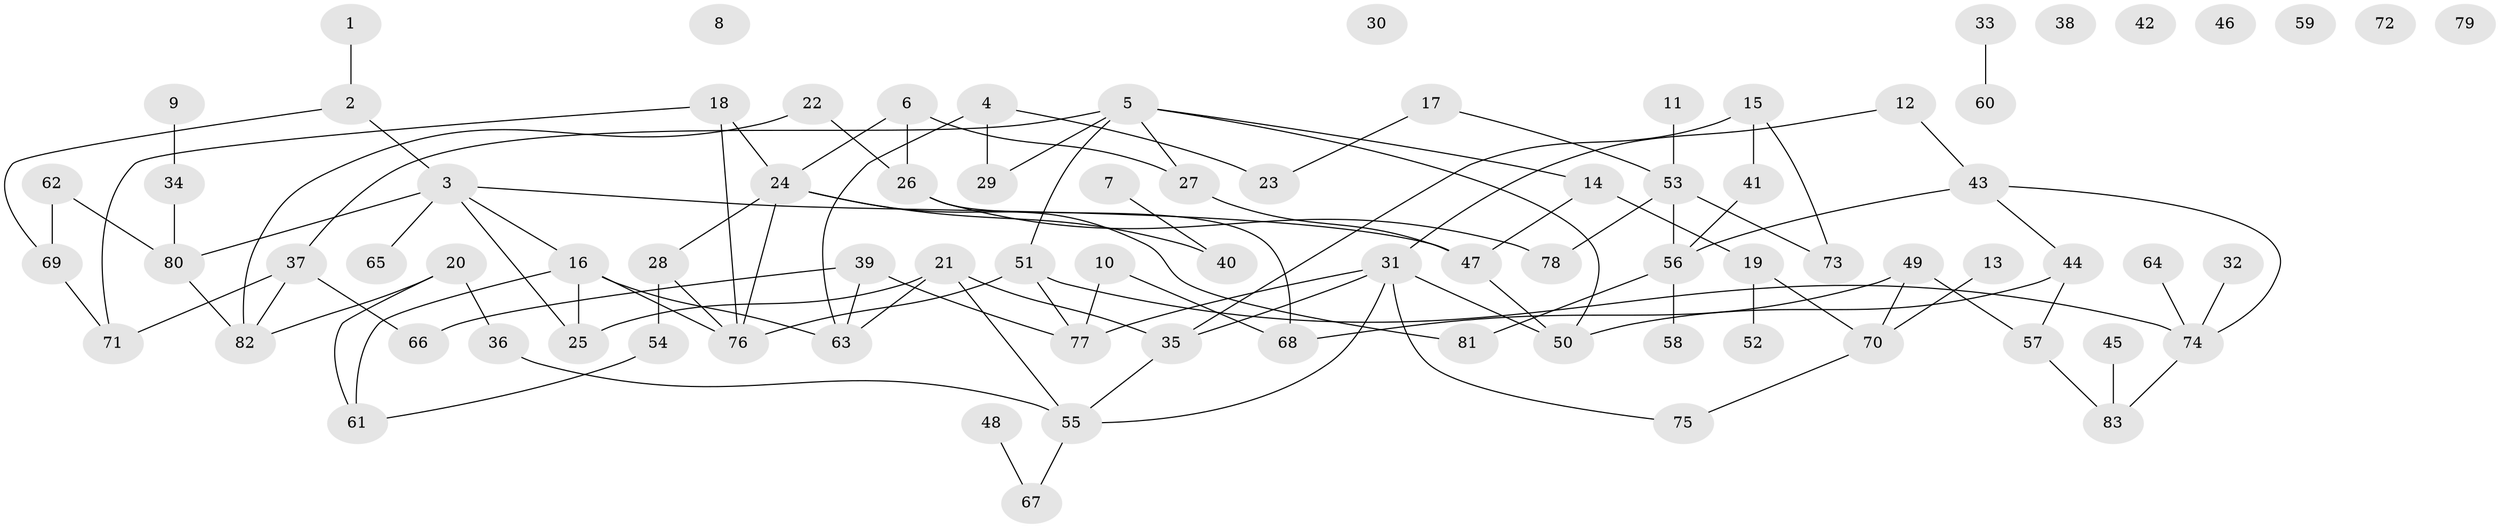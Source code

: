 // coarse degree distribution, {2: 0.24324324324324326, 7: 0.08108108108108109, 5: 0.05405405405405406, 12: 0.02702702702702703, 10: 0.02702702702702703, 1: 0.16216216216216217, 0: 0.24324324324324326, 4: 0.08108108108108109, 3: 0.08108108108108109}
// Generated by graph-tools (version 1.1) at 2025/16/03/04/25 18:16:35]
// undirected, 83 vertices, 108 edges
graph export_dot {
graph [start="1"]
  node [color=gray90,style=filled];
  1;
  2;
  3;
  4;
  5;
  6;
  7;
  8;
  9;
  10;
  11;
  12;
  13;
  14;
  15;
  16;
  17;
  18;
  19;
  20;
  21;
  22;
  23;
  24;
  25;
  26;
  27;
  28;
  29;
  30;
  31;
  32;
  33;
  34;
  35;
  36;
  37;
  38;
  39;
  40;
  41;
  42;
  43;
  44;
  45;
  46;
  47;
  48;
  49;
  50;
  51;
  52;
  53;
  54;
  55;
  56;
  57;
  58;
  59;
  60;
  61;
  62;
  63;
  64;
  65;
  66;
  67;
  68;
  69;
  70;
  71;
  72;
  73;
  74;
  75;
  76;
  77;
  78;
  79;
  80;
  81;
  82;
  83;
  1 -- 2;
  2 -- 3;
  2 -- 69;
  3 -- 16;
  3 -- 25;
  3 -- 47;
  3 -- 65;
  3 -- 80;
  4 -- 23;
  4 -- 29;
  4 -- 63;
  5 -- 14;
  5 -- 27;
  5 -- 29;
  5 -- 37;
  5 -- 50;
  5 -- 51;
  6 -- 24;
  6 -- 26;
  6 -- 27;
  7 -- 40;
  9 -- 34;
  10 -- 68;
  10 -- 77;
  11 -- 53;
  12 -- 31;
  12 -- 43;
  13 -- 70;
  14 -- 19;
  14 -- 47;
  15 -- 35;
  15 -- 41;
  15 -- 73;
  16 -- 25;
  16 -- 61;
  16 -- 63;
  16 -- 76;
  17 -- 23;
  17 -- 53;
  18 -- 24;
  18 -- 71;
  18 -- 76;
  19 -- 52;
  19 -- 70;
  20 -- 36;
  20 -- 61;
  20 -- 82;
  21 -- 25;
  21 -- 35;
  21 -- 55;
  21 -- 63;
  22 -- 26;
  22 -- 82;
  24 -- 28;
  24 -- 40;
  24 -- 76;
  24 -- 81;
  26 -- 68;
  26 -- 78;
  27 -- 47;
  28 -- 54;
  28 -- 76;
  31 -- 35;
  31 -- 50;
  31 -- 55;
  31 -- 75;
  31 -- 77;
  32 -- 74;
  33 -- 60;
  34 -- 80;
  35 -- 55;
  36 -- 55;
  37 -- 66;
  37 -- 71;
  37 -- 82;
  39 -- 63;
  39 -- 66;
  39 -- 77;
  41 -- 56;
  43 -- 44;
  43 -- 56;
  43 -- 74;
  44 -- 50;
  44 -- 57;
  45 -- 83;
  47 -- 50;
  48 -- 67;
  49 -- 57;
  49 -- 68;
  49 -- 70;
  51 -- 74;
  51 -- 76;
  51 -- 77;
  53 -- 56;
  53 -- 73;
  53 -- 78;
  54 -- 61;
  55 -- 67;
  56 -- 58;
  56 -- 81;
  57 -- 83;
  62 -- 69;
  62 -- 80;
  64 -- 74;
  69 -- 71;
  70 -- 75;
  74 -- 83;
  80 -- 82;
}
